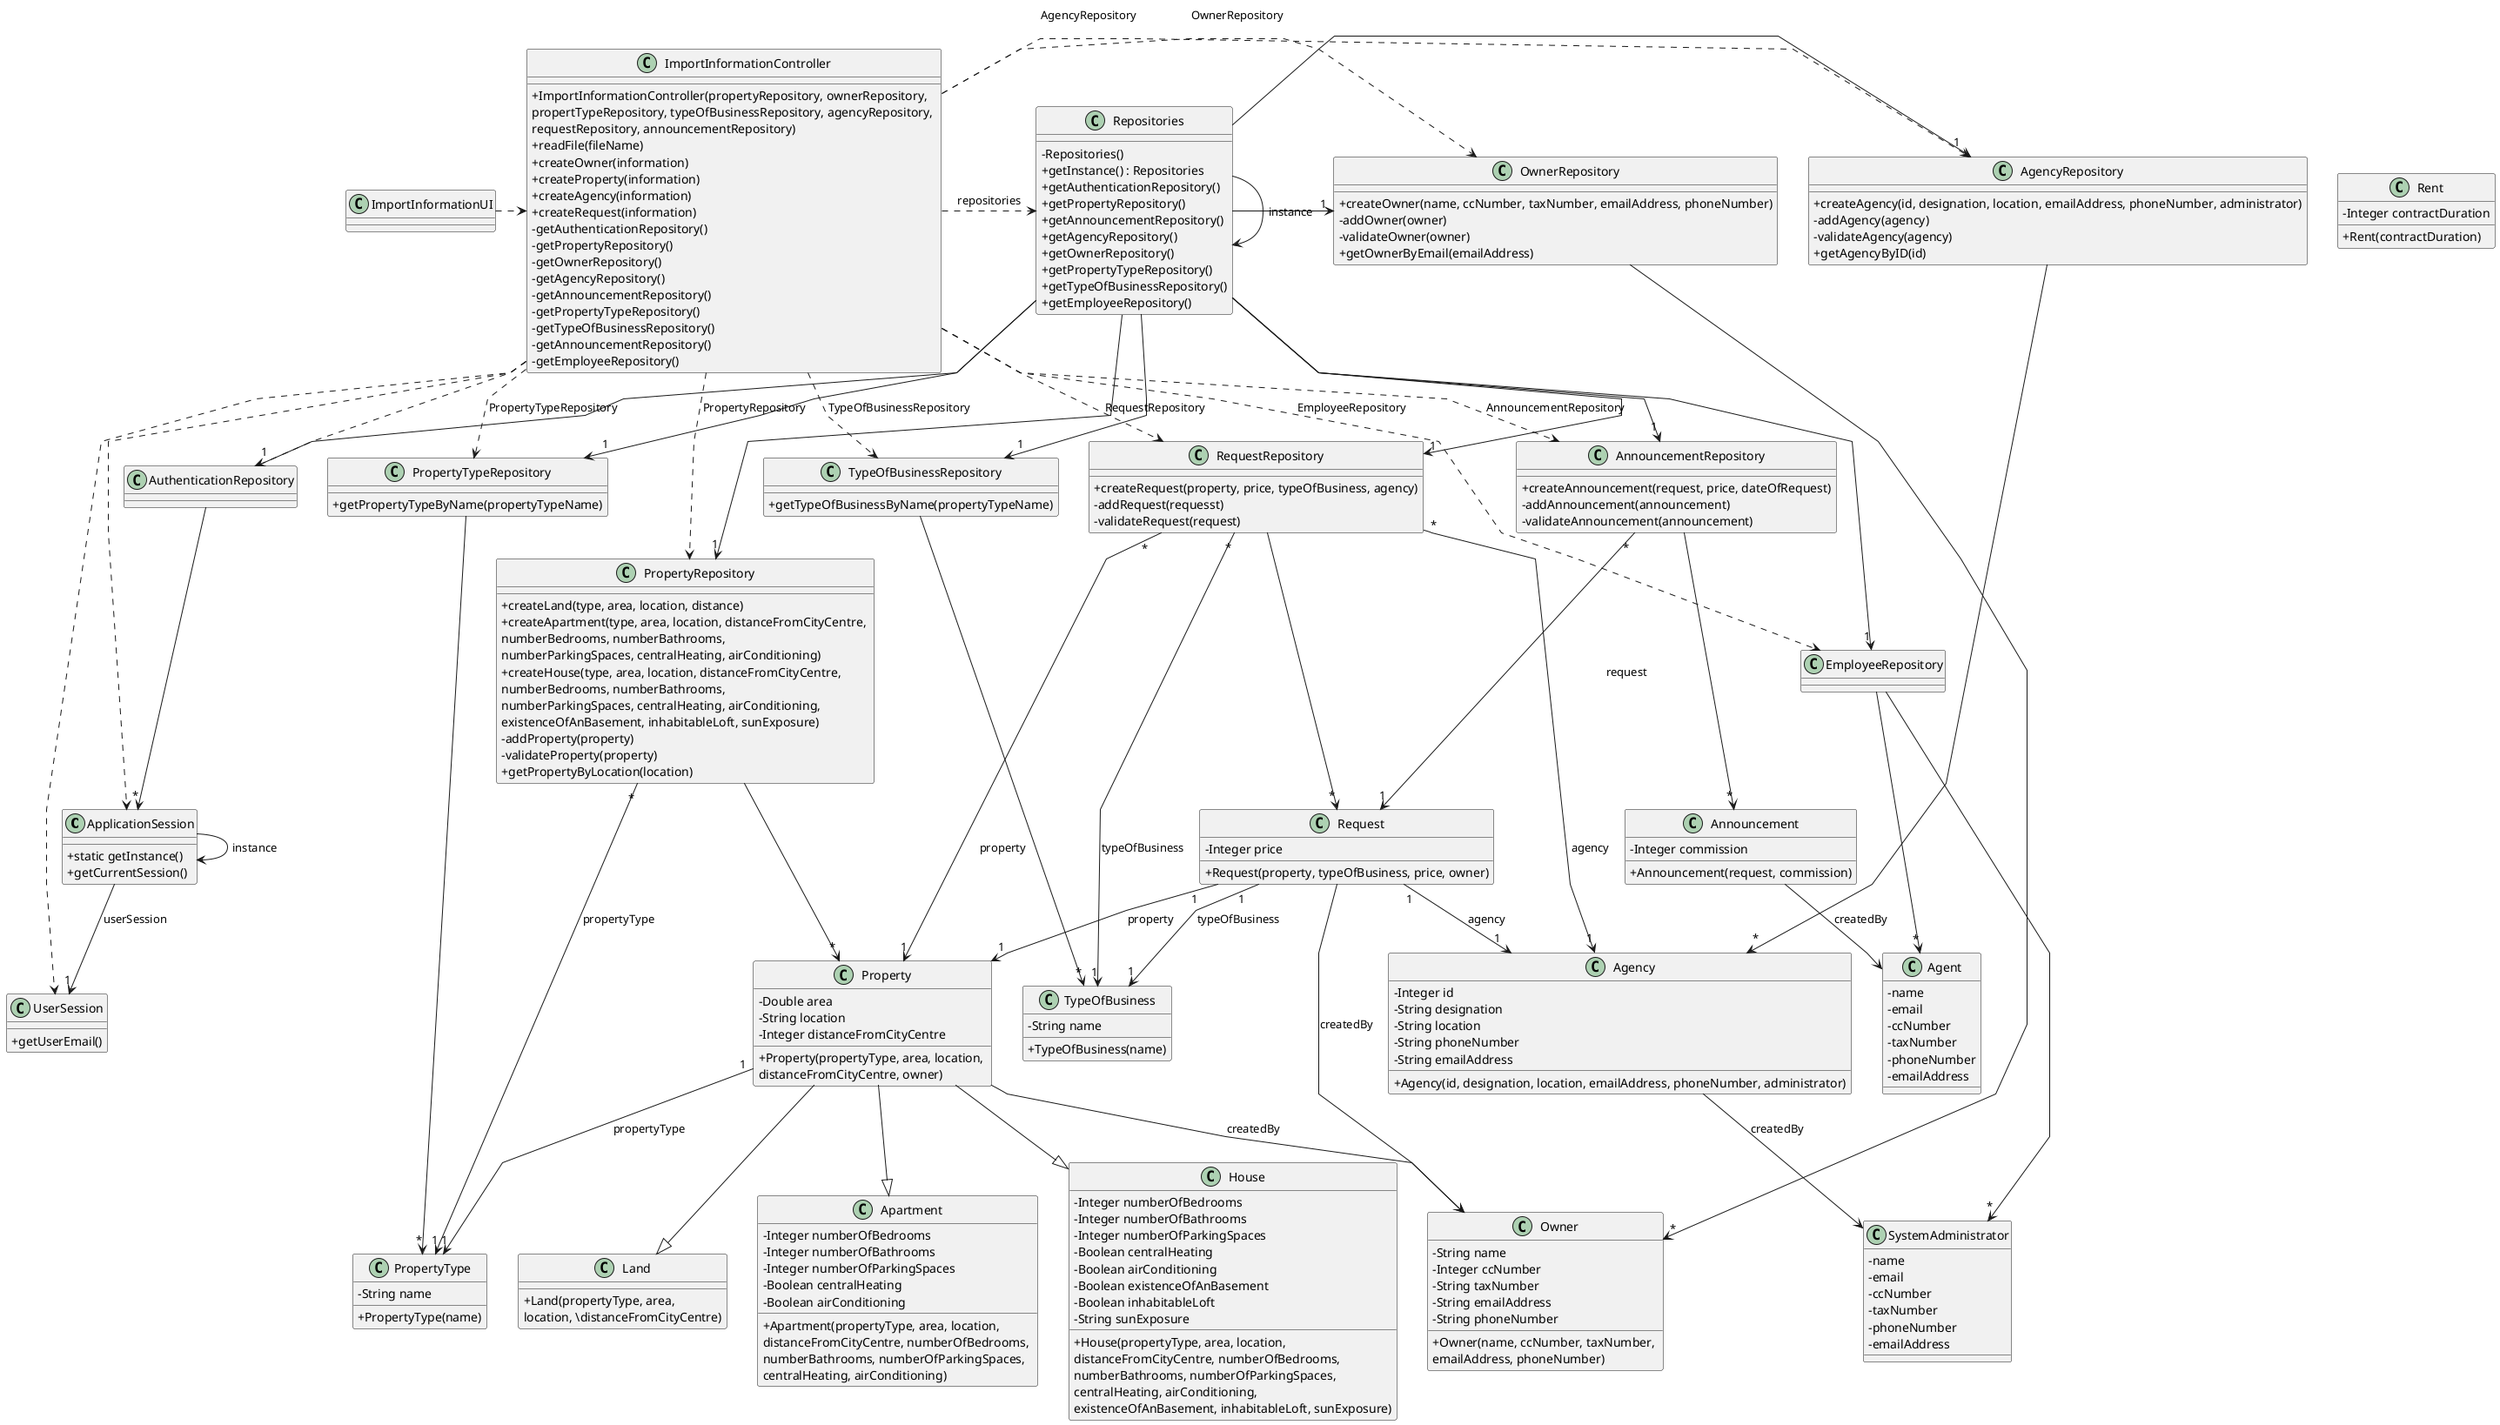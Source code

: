 @startuml
'skinparam monochrome true
skinparam packageStyle rectangle
skinparam shadowing false
skinparam linetype polyline
'skinparam linetype orto

skinparam classAttributeIconSize 0

'left to right direction

class ApplicationSession
{
    + static getInstance()
    + getCurrentSession()
}

class UserSession
{
    + getUserEmail()
}

class SystemAdministrator {
    - name
    - email
    - ccNumber
    - taxNumber
    - phoneNumber
    - emailAddress
}

class Agent {
    - name
    - email
    - ccNumber
    - taxNumber
    - phoneNumber
    - emailAddress
}


class Agency{
    - Integer id
    - String designation
    - String location
    - String phoneNumber
    - String emailAddress

    + Agency(id, designation, location, emailAddress, phoneNumber, administrator)
}

class Owner{
    - String name
    - Integer ccNumber
    - String taxNumber
    - String emailAddress
    - String phoneNumber
    + Owner(name, ccNumber, taxNumber, \nemailAddress, phoneNumber)
}

class Property{
    - Double area
    - String location
    - Integer distanceFromCityCentre

   +Property(propertyType, area, location, \ndistanceFromCityCentre, owner)

}

class PropertyType{
    - String name
    +PropertyType(name)
}

class Land{
+Land(propertyType, area, \nlocation, \distanceFromCityCentre)
   }

class Apartment{
    -Integer numberOfBedrooms
    -Integer numberOfBathrooms
    -Integer numberOfParkingSpaces
    -Boolean centralHeating
    -Boolean airConditioning
    +Apartment(propertyType, area, location, \ndistanceFromCityCentre, numberOfBedrooms, \nnumberBathrooms, numberOfParkingSpaces, \ncentralHeating, airConditioning)
}

class House{
    -Integer numberOfBedrooms
    -Integer numberOfBathrooms
    -Integer numberOfParkingSpaces
    -Boolean centralHeating
    -Boolean airConditioning
    -Boolean existenceOfAnBasement
    -Boolean inhabitableLoft
    -String sunExposure
    +House(propertyType, area, location, \ndistanceFromCityCentre, numberOfBedrooms, \nnumberBathrooms, numberOfParkingSpaces, \ncentralHeating, airConditioning, \nexistenceOfAnBasement, inhabitableLoft, sunExposure)
    }

class TypeOfBusiness{
    - String name
    + TypeOfBusiness(name)
    }

class PropertyRepository {

    + createLand(type, area, location, distance)
    + createApartment(type, area, location, distanceFromCityCentre, \nnumberBedrooms, numberBathrooms, \nnumberParkingSpaces, centralHeating, airConditioning)
    + createHouse(type, area, location, distanceFromCityCentre, \nnumberBedrooms, numberBathrooms, \nnumberParkingSpaces, centralHeating, airConditioning, \nexistenceOfAnBasement, inhabitableLoft, sunExposure)
    - addProperty(property)
    - validateProperty(property)
    + getPropertyByLocation(location)

}

class OwnerRepository {
    + createOwner(name, ccNumber, taxNumber, emailAddress, phoneNumber)
    - addOwner(owner)
    - validateOwner(owner)
    + getOwnerByEmail(emailAddress)
}

class AgencyRepository {
    + createAgency(id, designation, location, emailAddress, phoneNumber, administrator)
    - addAgency(agency)
    - validateAgency(agency)
    + getAgencyByID(id)
}

class AnnouncementRepository {
    +createAnnouncement(request, price, dateOfRequest)
    -addAnnouncement(announcement)
    -validateAnnouncement(announcement)
}

class PropertyTypeRepository {
    +getPropertyTypeByName(propertyTypeName)
}

class TypeOfBusinessRepository{
    +getTypeOfBusinessByName(propertyTypeName)
}

class RequestRepository{
+createRequest(property, price, typeOfBusiness, agency)
-addRequest(requesst)
-validateRequest(request)
}

class Request {
- Integer price
+Request(property, typeOfBusiness, price, owner)
}

class Rent {
- Integer contractDuration
+Rent(contractDuration)
}

class Announcement {
- Integer commission
+Announcement(request, commission)
}

class Repositories {
    - Repositories()
    + getInstance() : Repositories
    + getAuthenticationRepository()
    + getPropertyRepository()
    + getAnnouncementRepository()
    + getAgencyRepository()
    + getOwnerRepository()
    + getPropertyTypeRepository()
    + getTypeOfBusinessRepository()
    + getEmployeeRepository()
}

class ImportInformationController {
    + ImportInformationController(propertyRepository, ownerRepository, \npropertTypeRepository, typeOfBusinessRepository, agencyRepository, \nrequestRepository, announcementRepository)
    + readFile(fileName)
    + createOwner(information)
    + createProperty(information)
    + createAgency(information)
    + createRequest(information)
    - getAuthenticationRepository()
    - getPropertyRepository()
    - getOwnerRepository()
    - getAgencyRepository()
    - getAnnouncementRepository()
    - getPropertyTypeRepository()
    - getTypeOfBusinessRepository()
    - getAnnouncementRepository()
    - getEmployeeRepository()
}


class ImportInformationUI {
}


Repositories -> Repositories : instance
ApplicationSession -> ApplicationSession : instance

ImportInformationUI .> ImportInformationController

ImportInformationController .> Repositories : repositories

Repositories -> "1" OwnerRepository
Repositories --> "1" PropertyRepository
Repositories -> "1" PropertyTypeRepository
Repositories --> "1" TypeOfBusinessRepository
Repositories -> "1" RequestRepository
Repositories --> "1" AnnouncementRepository
Repositories -> "1" AgencyRepository
Repositories --> "1" EmployeeRepository
Repositories -> "1" AuthenticationRepository


ImportInformationController ..> PropertyRepository : PropertyRepository
ImportInformationController .> OwnerRepository : OwnerRepository
ImportInformationController ..> PropertyTypeRepository : PropertyTypeRepository
ImportInformationController .> AnnouncementRepository : AnnouncementRepository
ImportInformationController ..> RequestRepository : RequestRepository
ImportInformationController .> TypeOfBusinessRepository : TypeOfBusinessRepository
ImportInformationController ..> EmployeeRepository : EmployeeRepository
ImportInformationController .> AgencyRepository : AgencyRepository
ImportInformationController ..> AuthenticationRepository
ImportInformationController .> ApplicationSession
ImportInformationController ..> UserSession


PropertyRepository --> "*" Property
PropertyTypeRepository -> "*" PropertyType
AnnouncementRepository --> "*" Announcement
RequestRepository --> "*" Request
TypeOfBusinessRepository --> "*" TypeOfBusiness
EmployeeRepository -> "*" SystemAdministrator
EmployeeRepository -> "*" Agent
OwnerRepository --> "*" Owner
AgencyRepository --> "*" Agency
AuthenticationRepository --> "*" ApplicationSession

ApplicationSession --> "1" UserSession : userSession

PropertyRepository "*" --> "1" PropertyType : propertyType
RequestRepository "*" --> "1" TypeOfBusiness : typeOfBusiness
RequestRepository "*" -> "1" Property : property
RequestRepository "*" -> "1" Agency : agency
AnnouncementRepository "*" --> "1" Request : request

Property --|> House
Property --|> Apartment
Property --|> Land

Property "1" --> "1" PropertyType : propertyType
Request "1" --> "1" TypeOfBusiness : typeOfBusiness
Request "1" --> "1" Property : property
Request "1" --> "1" Agency : agency

Agency --> SystemAdministrator : createdBy
Property --> Owner : createdBy
Request --> Owner : createdBy
Announcement --> Agent : createdBy


@enduml